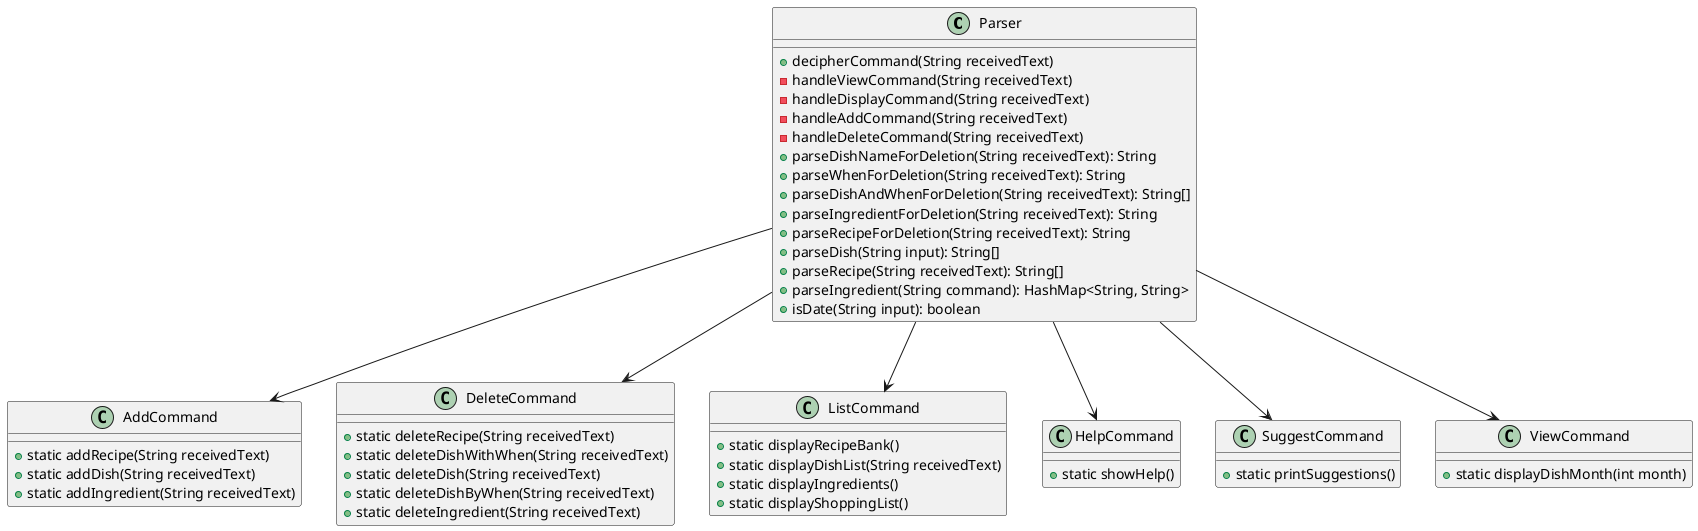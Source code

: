 @startuml

class Parser {
    +decipherCommand(String receivedText)
    -handleViewCommand(String receivedText)
    -handleDisplayCommand(String receivedText)
    -handleAddCommand(String receivedText)
    -handleDeleteCommand(String receivedText)
    +parseDishNameForDeletion(String receivedText): String
    +parseWhenForDeletion(String receivedText): String
    +parseDishAndWhenForDeletion(String receivedText): String[]
    +parseIngredientForDeletion(String receivedText): String
    +parseRecipeForDeletion(String receivedText): String
    +parseDish(String input): String[]
    +parseRecipe(String receivedText): String[]
    +parseIngredient(String command): HashMap<String, String>
    +isDate(String input): boolean
}

class AddCommand {
    +static addRecipe(String receivedText)
    +static addDish(String receivedText)
    +static addIngredient(String receivedText)
}

class DeleteCommand {
    +static deleteRecipe(String receivedText)
    +static deleteDishWithWhen(String receivedText)
    +static deleteDish(String receivedText)
    +static deleteDishByWhen(String receivedText)
    +static deleteIngredient(String receivedText)
}

class ListCommand {
    +static displayRecipeBank()
    +static displayDishList(String receivedText)
    +static displayIngredients()
    +static displayShoppingList()
}

class HelpCommand {
    +static showHelp()
}

class SuggestCommand {
    +static printSuggestions()
}

class ViewCommand {
    +static displayDishMonth(int month)
}

Parser --> AddCommand
Parser --> DeleteCommand
Parser --> ListCommand
Parser --> HelpCommand
Parser --> SuggestCommand
Parser --> ViewCommand

@enduml
